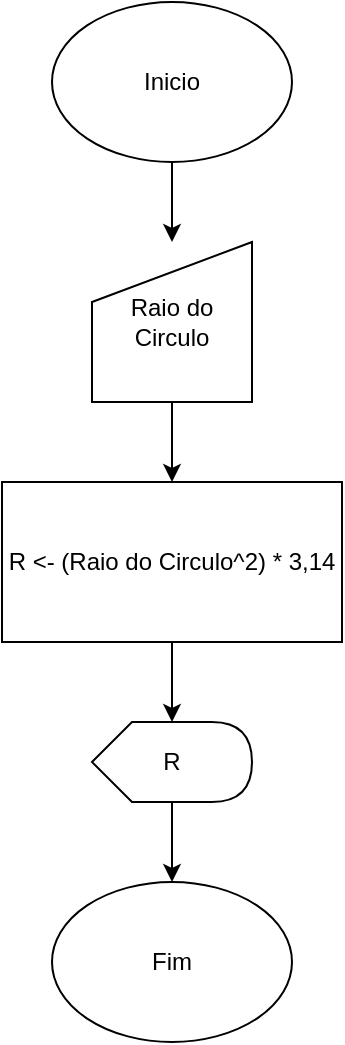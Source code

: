 <mxfile version="14.9.4" type="device"><diagram id="mu59-AdC3nFAvo-kt9Wo" name="Page-1"><mxGraphModel dx="1422" dy="762" grid="1" gridSize="10" guides="1" tooltips="1" connect="1" arrows="1" fold="1" page="1" pageScale="1" pageWidth="827" pageHeight="1169" math="0" shadow="0"><root><mxCell id="0"/><mxCell id="1" parent="0"/><mxCell id="PryP9o9GZCGfI7mL56s6-6" value="" style="edgeStyle=orthogonalEdgeStyle;rounded=0;orthogonalLoop=1;jettySize=auto;html=1;" edge="1" parent="1" source="PryP9o9GZCGfI7mL56s6-1" target="PryP9o9GZCGfI7mL56s6-2"><mxGeometry relative="1" as="geometry"/></mxCell><mxCell id="PryP9o9GZCGfI7mL56s6-1" value="Inicio" style="ellipse;whiteSpace=wrap;html=1;" vertex="1" parent="1"><mxGeometry x="80" y="40" width="120" height="80" as="geometry"/></mxCell><mxCell id="PryP9o9GZCGfI7mL56s6-7" value="" style="edgeStyle=orthogonalEdgeStyle;rounded=0;orthogonalLoop=1;jettySize=auto;html=1;" edge="1" parent="1" source="PryP9o9GZCGfI7mL56s6-2" target="PryP9o9GZCGfI7mL56s6-4"><mxGeometry relative="1" as="geometry"/></mxCell><mxCell id="PryP9o9GZCGfI7mL56s6-2" value="Raio do Circulo" style="shape=manualInput;whiteSpace=wrap;html=1;" vertex="1" parent="1"><mxGeometry x="100" y="160" width="80" height="80" as="geometry"/></mxCell><mxCell id="PryP9o9GZCGfI7mL56s6-11" value="" style="edgeStyle=orthogonalEdgeStyle;rounded=0;orthogonalLoop=1;jettySize=auto;html=1;" edge="1" parent="1" source="PryP9o9GZCGfI7mL56s6-3" target="PryP9o9GZCGfI7mL56s6-10"><mxGeometry relative="1" as="geometry"/></mxCell><mxCell id="PryP9o9GZCGfI7mL56s6-3" value="R" style="shape=display;whiteSpace=wrap;html=1;" vertex="1" parent="1"><mxGeometry x="100" y="400" width="80" height="40" as="geometry"/></mxCell><mxCell id="PryP9o9GZCGfI7mL56s6-8" style="edgeStyle=orthogonalEdgeStyle;rounded=0;orthogonalLoop=1;jettySize=auto;html=1;exitX=0.5;exitY=1;exitDx=0;exitDy=0;" edge="1" parent="1" source="PryP9o9GZCGfI7mL56s6-4"><mxGeometry relative="1" as="geometry"><mxPoint x="140" y="350" as="targetPoint"/></mxGeometry></mxCell><mxCell id="PryP9o9GZCGfI7mL56s6-9" value="" style="edgeStyle=orthogonalEdgeStyle;rounded=0;orthogonalLoop=1;jettySize=auto;html=1;" edge="1" parent="1" source="PryP9o9GZCGfI7mL56s6-4" target="PryP9o9GZCGfI7mL56s6-3"><mxGeometry relative="1" as="geometry"/></mxCell><mxCell id="PryP9o9GZCGfI7mL56s6-4" value="R &amp;lt;- (Raio do Circulo^2) * 3,14" style="rounded=0;whiteSpace=wrap;html=1;" vertex="1" parent="1"><mxGeometry x="55" y="280" width="170" height="80" as="geometry"/></mxCell><mxCell id="PryP9o9GZCGfI7mL56s6-10" value="Fim" style="ellipse;whiteSpace=wrap;html=1;" vertex="1" parent="1"><mxGeometry x="80" y="480" width="120" height="80" as="geometry"/></mxCell></root></mxGraphModel></diagram></mxfile>
